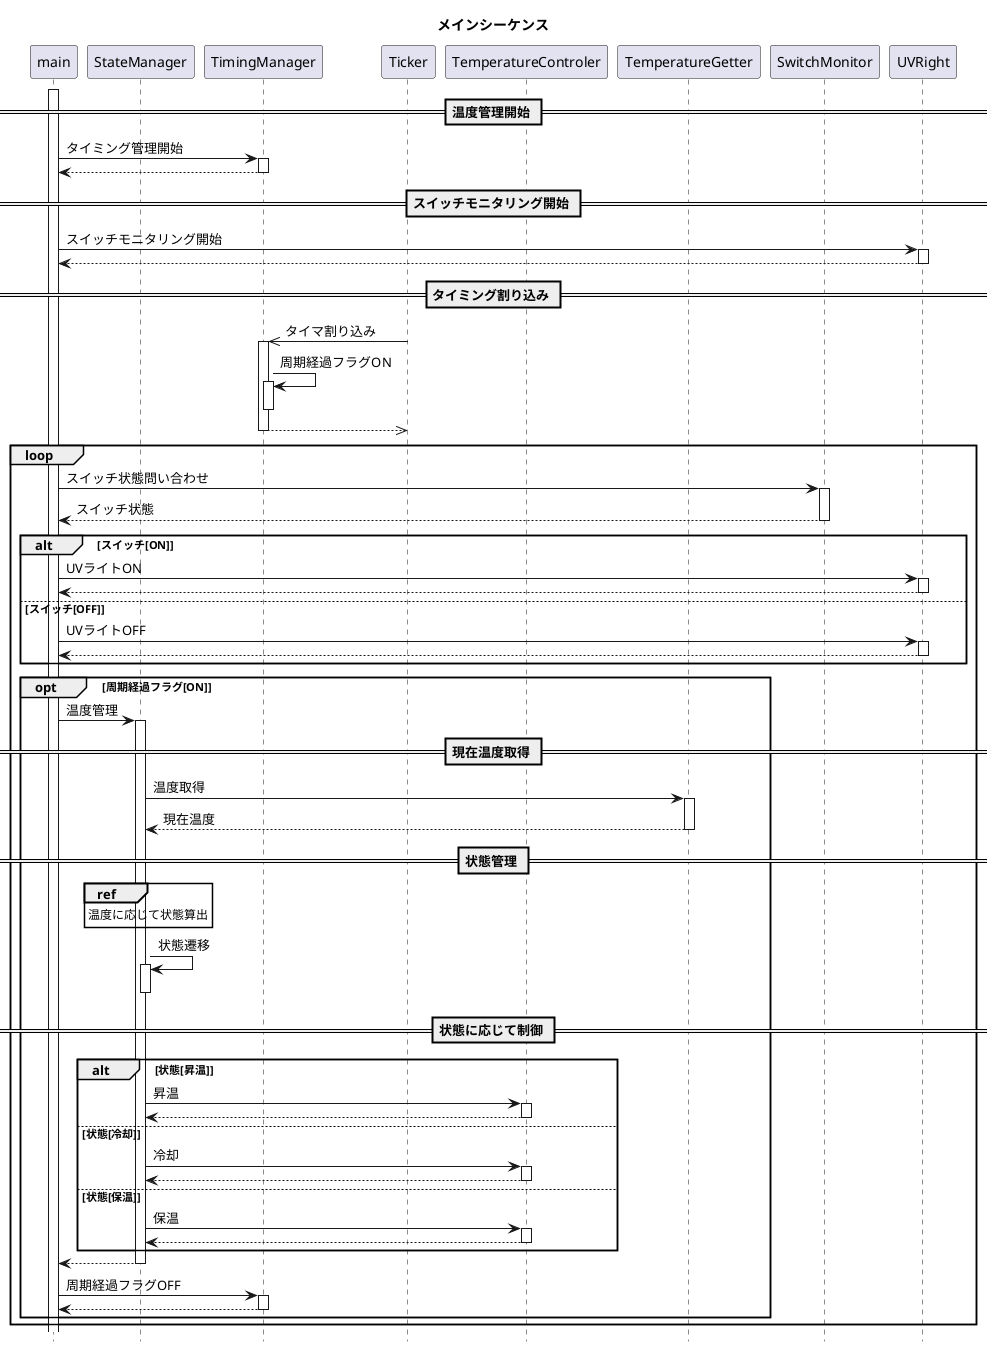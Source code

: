 @startuml

hide footbox

title メインシーケンス


participant "main" as FuncMain
participant "StateManager" as ClassStateManager
participant "TimingManager" as ClassTimingManager
participant "Ticker" as ClassTicker
participant "TemperatureControler" as ClassTemperatureControler
participant "TemperatureGetter" as ClassTemperatureGetter
participant "SwitchMonitor" as ClassSwitchMonitor
participant "UVRight" as ClassUVRight

activate FuncMain

== 温度管理開始 ==

FuncMain -> ClassTimingManager : タイミング管理開始
  activate ClassTimingManager
FuncMain <-- ClassTimingManager
  deactivate ClassTimingManager

== スイッチモニタリング開始 ==
FuncMain -> ClassUVRight : スイッチモニタリング開始
  activate ClassUVRight
FuncMain <-- ClassUVRight
  deactivate ClassUVRight

== タイミング割り込み ==
ClassTimingManager <<- ClassTicker : タイマ割り込み
  activate ClassTimingManager
ClassTimingManager -> ClassTimingManager : 周期経過フラグON
  activate ClassTimingManager
  deactivate ClassTimingManager
ClassTimingManager -->> ClassTicker
  deactivate ClassTimingManager

loop
  FuncMain -> ClassSwitchMonitor : スイッチ状態問い合わせ
    activate ClassSwitchMonitor
  FuncMain <-- ClassSwitchMonitor : スイッチ状態
    deactivate ClassSwitchMonitor

  alt スイッチ[ON]
    FuncMain -> ClassUVRight : UVライトON
      activate ClassUVRight
    FuncMain <-- ClassUVRight
      deactivate ClassUVRight
  else スイッチ[OFF]
    FuncMain -> ClassUVRight : UVライトOFF
      activate ClassUVRight
    FuncMain <-- ClassUVRight
      deactivate ClassUVRight
  end


  opt 周期経過フラグ[ON]
  FuncMain -> ClassStateManager : 温度管理
    activate ClassStateManager
    == 現在温度取得 ==
    ClassStateManager -> ClassTemperatureGetter : 温度取得
      activate ClassTemperatureGetter
    ClassStateManager <-- ClassTemperatureGetter : 現在温度
      deactivate ClassTemperatureGetter

    == 状態管理 ==
    ref over ClassStateManager : 温度に応じて状態算出

    ClassStateManager -> ClassStateManager : 状態遷移
      activate ClassStateManager
      deactivate ClassStateManager

    == 状態に応じて制御 ==
    alt 状態[昇温]
      ClassStateManager -> ClassTemperatureControler : 昇温
        activate ClassTemperatureControler
      ClassStateManager <-- ClassTemperatureControler
        deactivate ClassTemperatureControler
    else 状態[冷却]
      ClassStateManager -> ClassTemperatureControler : 冷却
        activate ClassTemperatureControler
      ClassStateManager <-- ClassTemperatureControler
        deactivate ClassTemperatureControler
    else 状態[保温]
      ClassStateManager -> ClassTemperatureControler : 保温
        activate ClassTemperatureControler
      ClassStateManager <-- ClassTemperatureControler
        deactivate ClassTemperatureControler
    end


    FuncMain <-- ClassStateManager
      deactivate ClassStateManager

    FuncMain -> ClassTimingManager :  周期経過フラグOFF
      activate ClassTimingManager
    FuncMain <-- ClassTimingManager
      deactivate ClassTimingManager
  end
end
@enduml
